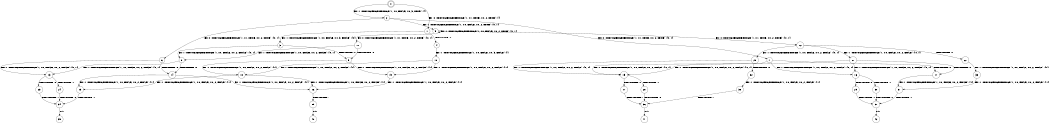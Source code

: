 digraph BCG {
size = "7, 10.5";
center = TRUE;
node [shape = circle];
0 [peripheries = 2];
0 -> 1 [label = "EX !0 !ATOMIC_EXCH_BRANCH (1, +1, TRUE, +0, 2, TRUE) !{}"];
0 -> 2 [label = "EX !1 !ATOMIC_EXCH_BRANCH (1, +0, FALSE, +0, 3, TRUE) !{}"];
1 -> 3 [label = "EX !1 !ATOMIC_EXCH_BRANCH (1, +0, FALSE, +0, 3, FALSE) !{0}"];
1 -> 4 [label = "TERMINATE !0"];
2 -> 5 [label = "EX !1 !ATOMIC_EXCH_BRANCH (1, +0, FALSE, +0, 2, TRUE) !{0, 1}"];
2 -> 6 [label = "EX !0 !ATOMIC_EXCH_BRANCH (1, +1, TRUE, +0, 2, TRUE) !{0, 1}"];
2 -> 7 [label = "EX !0 !ATOMIC_EXCH_BRANCH (1, +1, TRUE, +0, 2, TRUE) !{0, 1}"];
3 -> 8 [label = "EX !1 !ATOMIC_EXCH_BRANCH (1, +0, FALSE, +0, 2, FALSE) !{0, 1}"];
3 -> 9 [label = "TERMINATE !0"];
4 -> 10 [label = "EX !1 !ATOMIC_EXCH_BRANCH (1, +0, FALSE, +0, 3, FALSE) !{}"];
5 -> 5 [label = "EX !1 !ATOMIC_EXCH_BRANCH (1, +0, FALSE, +0, 2, TRUE) !{0, 1}"];
5 -> 11 [label = "EX !0 !ATOMIC_EXCH_BRANCH (1, +1, TRUE, +0, 2, TRUE) !{0, 1}"];
5 -> 12 [label = "EX !0 !ATOMIC_EXCH_BRANCH (1, +1, TRUE, +0, 2, TRUE) !{0, 1}"];
6 -> 13 [label = "EX !1 !ATOMIC_EXCH_BRANCH (1, +0, FALSE, +0, 2, FALSE) !{0, 1}"];
6 -> 14 [label = "TERMINATE !0"];
7 -> 15 [label = "EX !1 !ATOMIC_EXCH_BRANCH (1, +0, FALSE, +0, 2, FALSE) !{0, 1}"];
7 -> 16 [label = "EX !1 !ATOMIC_EXCH_BRANCH (1, +0, FALSE, +0, 2, FALSE) !{0, 1}"];
7 -> 17 [label = "TERMINATE !0"];
8 -> 13 [label = "EX !1 !ATOMIC_EXCH_BRANCH (1, +0, FALSE, +0, 2, FALSE) !{0, 1}"];
8 -> 14 [label = "TERMINATE !0"];
9 -> 18 [label = "EX !1 !ATOMIC_EXCH_BRANCH (1, +0, FALSE, +0, 2, FALSE) !{1}"];
9 -> 19 [label = "EX !1 !ATOMIC_EXCH_BRANCH (1, +0, FALSE, +0, 2, FALSE) !{1}"];
10 -> 18 [label = "EX !1 !ATOMIC_EXCH_BRANCH (1, +0, FALSE, +0, 2, FALSE) !{1}"];
10 -> 19 [label = "EX !1 !ATOMIC_EXCH_BRANCH (1, +0, FALSE, +0, 2, FALSE) !{1}"];
11 -> 8 [label = "EX !1 !ATOMIC_EXCH_BRANCH (1, +0, FALSE, +0, 2, FALSE) !{0, 1}"];
11 -> 9 [label = "TERMINATE !0"];
12 -> 20 [label = "EX !1 !ATOMIC_EXCH_BRANCH (1, +0, FALSE, +0, 2, FALSE) !{0, 1}"];
12 -> 21 [label = "EX !1 !ATOMIC_EXCH_BRANCH (1, +0, FALSE, +0, 2, FALSE) !{0, 1}"];
12 -> 22 [label = "TERMINATE !0"];
13 -> 23 [label = "TERMINATE !0"];
13 -> 24 [label = "TERMINATE !1"];
14 -> 25 [label = "EX !1 !ATOMIC_EXCH_BRANCH (1, +0, FALSE, +0, 2, FALSE) !{1}"];
14 -> 26 [label = "EX !1 !ATOMIC_EXCH_BRANCH (1, +0, FALSE, +0, 2, FALSE) !{1}"];
15 -> 27 [label = "TERMINATE !0"];
15 -> 28 [label = "TERMINATE !1"];
16 -> 29 [label = "TERMINATE !0"];
16 -> 30 [label = "TERMINATE !1"];
17 -> 31 [label = "EX !1 !ATOMIC_EXCH_BRANCH (1, +0, FALSE, +0, 2, FALSE) !{1}"];
18 -> 25 [label = "EX !1 !ATOMIC_EXCH_BRANCH (1, +0, FALSE, +0, 2, FALSE) !{1}"];
18 -> 26 [label = "EX !1 !ATOMIC_EXCH_BRANCH (1, +0, FALSE, +0, 2, FALSE) !{1}"];
19 -> 26 [label = "EX !1 !ATOMIC_EXCH_BRANCH (1, +0, FALSE, +0, 2, FALSE) !{1}"];
20 -> 15 [label = "EX !1 !ATOMIC_EXCH_BRANCH (1, +0, FALSE, +0, 2, FALSE) !{0, 1}"];
20 -> 32 [label = "TERMINATE !0"];
21 -> 15 [label = "EX !1 !ATOMIC_EXCH_BRANCH (1, +0, FALSE, +0, 2, FALSE) !{0, 1}"];
21 -> 16 [label = "EX !1 !ATOMIC_EXCH_BRANCH (1, +0, FALSE, +0, 2, FALSE) !{0, 1}"];
21 -> 17 [label = "TERMINATE !0"];
22 -> 33 [label = "EX !1 !ATOMIC_EXCH_BRANCH (1, +0, FALSE, +0, 2, FALSE) !{1}"];
23 -> 34 [label = "TERMINATE !1"];
24 -> 34 [label = "TERMINATE !0"];
25 -> 34 [label = "TERMINATE !1"];
26 -> 35 [label = "TERMINATE !1"];
27 -> 36 [label = "TERMINATE !1"];
28 -> 36 [label = "TERMINATE !0"];
29 -> 37 [label = "TERMINATE !1"];
30 -> 37 [label = "TERMINATE !0"];
31 -> 37 [label = "TERMINATE !1"];
32 -> 38 [label = "EX !1 !ATOMIC_EXCH_BRANCH (1, +0, FALSE, +0, 2, FALSE) !{1}"];
33 -> 31 [label = "EX !1 !ATOMIC_EXCH_BRANCH (1, +0, FALSE, +0, 2, FALSE) !{1}"];
34 -> 39 [label = "exit"];
35 -> 40 [label = "exit"];
36 -> 41 [label = "exit"];
37 -> 42 [label = "exit"];
38 -> 36 [label = "TERMINATE !1"];
}
